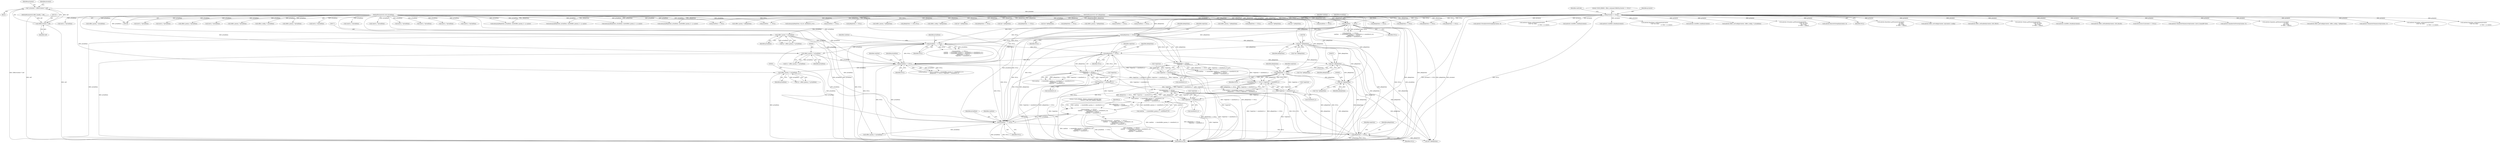 digraph "0_Android_aeea52da00d210587fb3ed895de3d5f2e0264c88_4@API" {
"1000972" [label="(Call,pReplyData == NULL||\n                        *replySize != sizeof(int32_t))"];
"1000973" [label="(Call,pReplyData == NULL)"];
"1000935" [label="(Call,(int *)pReplyData)"];
"1000788" [label="(Call,(int *)pReplyData)"];
"1000753" [label="(Call,pReplyData == NULL)"];
"1000114" [label="(MethodParameterIn,void *pReplyData)"];
"1000738" [label="(Call,pCmdData   == NULL)"];
"1000112" [label="(MethodParameterIn,void *pCmdData)"];
"1000152" [label="(Call,pContext == NULL)"];
"1000117" [label="(Call,* pContext = (EffectContext *) self)"];
"1000119" [label="(Call,(EffectContext *) self)"];
"1000109" [label="(MethodParameterIn,effect_handle_t  self)"];
"1000913" [label="(Call,pReplyData == NULL)"];
"1000875" [label="(Call,(int *)pReplyData)"];
"1000840" [label="(Call,pReplyData == NULL)"];
"1000814" [label="(Call,pCmdData   == NULL)"];
"1000770" [label="(Call,(effect_param_t *) pCmdData)"];
"1000901" [label="(Call,pCmdData == NULL)"];
"1000857" [label="(Call,(effect_param_t *) pCmdData)"];
"1000961" [label="(Call,pCmdData   == NULL)"];
"1000930" [label="(Call,(effect_param_t *) pCmdData)"];
"1000976" [label="(Call,*replySize != sizeof(int32_t))"];
"1000756" [label="(Call,*replySize != sizeof(int32_t))"];
"1000843" [label="(Call,*replySize != sizeof(int32_t))"];
"1000916" [label="(Call,*replySize != sizeof(int32_t))"];
"1000839" [label="(Call,pReplyData == NULL ||\n                    *replySize != sizeof(int32_t))"];
"1000752" [label="(Call,pReplyData == NULL||\n                    *replySize != sizeof(int32_t))"];
"1000912" [label="(Call,pReplyData == NULL || *replySize != sizeof(int32_t))"];
"1000964" [label="(Call,cmdSize    < (sizeof(effect_param_t) + sizeof(int32_t))||\n                        pReplyData == NULL||\n                        *replySize != sizeof(int32_t))"];
"1000960" [label="(Call,pCmdData   == NULL||\n                        cmdSize    < (sizeof(effect_param_t) + sizeof(int32_t))||\n                        pReplyData == NULL||\n                        *replySize != sizeof(int32_t))"];
"1001144" [label="(Call,(int32_t *)pCmdData)"];
"1001245" [label="(Call,(int32_t *)pCmdData)"];
"1000844" [label="(Call,*replySize)"];
"1000755" [label="(Identifier,NULL)"];
"1000754" [label="(Identifier,pReplyData)"];
"1000978" [label="(Identifier,replySize)"];
"1000115" [label="(Block,)"];
"1001162" [label="(Call,android::LvmEffect_enable(pContext))"];
"1000757" [label="(Call,*replySize)"];
"1000350" [label="(Call,memcpy(pReplyData, pCmdData, sizeof(effect_param_t) + p->psize))"];
"1000267" [label="(Call,android::Effect_setConfig(pContext, (effect_config_t *) pCmdData))"];
"1000816" [label="(Identifier,NULL)"];
"1000665" [label="(Call,memcpy(pReplyData, pCmdData, sizeof(effect_param_t) + p->psize))"];
"1000759" [label="(Call,sizeof(int32_t))"];
"1000919" [label="(Call,sizeof(int32_t))"];
"1000960" [label="(Call,pCmdData   == NULL||\n                        cmdSize    < (sizeof(effect_param_t) + sizeof(int32_t))||\n                        pReplyData == NULL||\n                        *replySize != sizeof(int32_t))"];
"1000976" [label="(Call,*replySize != sizeof(int32_t))"];
"1000315" [label="(Call,pCmdData == NULL)"];
"1000756" [label="(Call,*replySize != sizeof(int32_t))"];
"1000912" [label="(Call,pReplyData == NULL || *replySize != sizeof(int32_t))"];
"1001357" [label="(Call,memcpy(pReplyData, vol_ret, sizeof(int32_t)*2))"];
"1000974" [label="(Identifier,pReplyData)"];
"1000640" [label="(Call,pReplyData == NULL)"];
"1000839" [label="(Call,pReplyData == NULL ||\n                    *replySize != sizeof(int32_t))"];
"1000918" [label="(Identifier,replySize)"];
"1000676" [label="(Call,(effect_param_t *)pReplyData)"];
"1000845" [label="(Identifier,replySize)"];
"1000790" [label="(Identifier,pReplyData)"];
"1001281" [label="(Call,pReplyData == LVM_NULL)"];
"1000738" [label="(Call,pCmdData   == NULL)"];
"1001213" [label="(Call,(int32_t *)pCmdData)"];
"1000292" [label="(Call,(effect_config_t *)pReplyData)"];
"1000114" [label="(MethodParameterIn,void *pReplyData)"];
"1001075" [label="(Call,(uint32_t *)pCmdData)"];
"1000962" [label="(Identifier,pCmdData)"];
"1000964" [label="(Call,cmdSize    < (sizeof(effect_param_t) + sizeof(int32_t))||\n                        pReplyData == NULL||\n                        *replySize != sizeof(int32_t))"];
"1000772" [label="(Identifier,pCmdData)"];
"1000487" [label="(Call,android::Virtualizer_getParameter(pContext,\n                                                               (void *)p->data,\n                                                               &p->vsize,\n                                                               p->data + voffset))"];
"1001159" [label="(Call,(int32_t *)pCmdData)"];
"1000770" [label="(Call,(effect_param_t *) pCmdData)"];
"1000813" [label="(Call,pCmdData   == NULL ||\n                    cmdSize    > (sizeof(effect_param_t) + sizeof(int32_t) +sizeof(int32_t)) ||\n                    cmdSize    < (sizeof(effect_param_t) + sizeof(int32_t) +sizeof(int16_t)) ||\n                    pReplyData == NULL ||\n                    *replySize != sizeof(int32_t))"];
"1000662" [label="(Call,(effect_param_t *)pCmdData)"];
"1000843" [label="(Call,*replySize != sizeof(int32_t))"];
"1000453" [label="(Call,memcpy(pReplyData, pCmdData, sizeof(effect_param_t) + p->psize))"];
"1000186" [label="(Call,(int *) pReplyData)"];
"1000197" [label="(Call,android::BassSetStrength(pContext, 0))"];
"1000842" [label="(Identifier,NULL)"];
"1000913" [label="(Call,pReplyData == NULL)"];
"1000753" [label="(Call,pReplyData == NULL)"];
"1000152" [label="(Call,pContext == NULL)"];
"1000119" [label="(Call,(EffectContext *) self)"];
"1000384" [label="(Call,android::BassBoost_getParameter(pContext,\n                                                             p->data,\n                                                             &p->vsize,\n                                                             p->data + voffset))"];
"1000737" [label="(Call,pCmdData   == NULL||\n                    cmdSize    != (sizeof(effect_param_t) + sizeof(int32_t) +sizeof(int16_t))||\n                    pReplyData == NULL||\n                    *replySize != sizeof(int32_t))"];
"1000297" [label="(Call,android::Effect_setConfig(pContext, &pContext->config))"];
"1001037" [label="(Call,android::Effect_setEnabled(pContext, LVM_TRUE))"];
"1000699" [label="(Call,android::Volume_getParameter(pContext,\n                                                          (void *)p->data,\n                                                          &p->vsize,\n                                                          p->data + voffset))"];
"1000965" [label="(Call,cmdSize    < (sizeof(effect_param_t) + sizeof(int32_t)))"];
"1000901" [label="(Call,pCmdData == NULL)"];
"1001130" [label="(Call,android::LvmEffect_disable(pContext))"];
"1000121" [label="(Identifier,self)"];
"1000430" [label="(Call,pReplyData == NULL)"];
"1001230" [label="(Call,(int32_t *)pCmdData)"];
"1000162" [label="(Identifier,cmdCode)"];
"1000916" [label="(Call,*replySize != sizeof(int32_t))"];
"1001196" [label="(Call,(int32_t *)pCmdData)"];
"1000450" [label="(Call,(effect_param_t *)pCmdData)"];
"1000930" [label="(Call,(effect_param_t *) pCmdData)"];
"1001063" [label="(Call,android::Effect_setEnabled(pContext, LVM_FALSE))"];
"1001127" [label="(Call,(int32_t *)pCmdData)"];
"1000347" [label="(Call,(effect_param_t *)pCmdData)"];
"1000229" [label="(Call,(int *) pReplyData)"];
"1000973" [label="(Call,pReplyData == NULL)"];
"1000151" [label="(ControlStructure,if (pContext == NULL))"];
"1001364" [label="(Call,android::VolumeSetVolumeLevel(pContext, (int16_t)(maxdB*100)))"];
"1000248" [label="(Call,pReplyData  == NULL)"];
"1001044" [label="(Call,pReplyData == NULL)"];
"1000217" [label="(Call,android::EqualizerSetPreset(pContext, 0))"];
"1000959" [label="(ControlStructure,if (    pCmdData   == NULL||\n                        cmdSize    < (sizeof(effect_param_t) + sizeof(int32_t))||\n                        pReplyData == NULL||\n                        *replySize != sizeof(int32_t)))"];
"1000594" [label="(Call,android::Equalizer_getParameter(pContext,\n                                                             p->data,\n                                                             &p->vsize,\n                                                             p->data + voffset))"];
"1000934" [label="(Call,*(int *)pReplyData)"];
"1001060" [label="(Call,(int *)pReplyData)"];
"1000937" [label="(Identifier,pReplyData)"];
"1000157" [label="(Literal,\"\tLVM_ERROR : Effect_command ERROR pContext == NULL\")"];
"1000906" [label="(Identifier,cmdSize)"];
"1000523" [label="(Call,pCmdData == NULL)"];
"1000819" [label="(Identifier,cmdSize)"];
"1000900" [label="(Call,pCmdData == NULL || cmdSize < (sizeof(effect_param_t) + sizeof(int32_t)) ||\n                    pReplyData == NULL || *replySize != sizeof(int32_t))"];
"1000928" [label="(Call,*p = (effect_param_t *) pCmdData)"];
"1000904" [label="(Call,cmdSize < (sizeof(effect_param_t) + sizeof(int32_t)) ||\n                    pReplyData == NULL || *replySize != sizeof(int32_t))"];
"1000975" [label="(Identifier,NULL)"];
"1000276" [label="(Call,pReplyData == NULL)"];
"1000814" [label="(Call,pCmdData   == NULL)"];
"1000846" [label="(Call,sizeof(int32_t))"];
"1000914" [label="(Identifier,pReplyData)"];
"1000290" [label="(Call,android::Effect_getConfig(pContext, (effect_config_t *)pReplyData))"];
"1000758" [label="(Identifier,replySize)"];
"1000327" [label="(Call,pReplyData == NULL)"];
"1000983" [label="(Literal,\"\tLVM_ERROR : Volume_command cmdCode Case: \"\n                             \"EFFECT_CMD_SET_PARAM: ERROR\")"];
"1000752" [label="(Call,pReplyData == NULL||\n                    *replySize != sizeof(int32_t))"];
"1000977" [label="(Call,*replySize)"];
"1000815" [label="(Identifier,pCmdData)"];
"1000743" [label="(Identifier,cmdSize)"];
"1000989" [label="(Identifier,p)"];
"1000788" [label="(Call,(int *)pReplyData)"];
"1000741" [label="(Call,cmdSize    != (sizeof(effect_param_t) + sizeof(int32_t) +sizeof(int16_t))||\n                    pReplyData == NULL||\n                    *replySize != sizeof(int32_t))"];
"1000167" [label="(Call,pReplyData == NULL)"];
"1000361" [label="(Call,(effect_param_t *)pReplyData)"];
"1000269" [label="(Call,(effect_config_t *) pCmdData)"];
"1000979" [label="(Call,sizeof(int32_t))"];
"1000961" [label="(Call,pCmdData   == NULL)"];
"1000995" [label="(Call,(int *)pReplyData)"];
"1000232" [label="(Call,android::VolumeSetVolumeLevel(pContext, 0))"];
"1000878" [label="(Call,android::Virtualizer_setParameter(pContext,\n (void *)p->data,\n                                                                       p->data + p->psize))"];
"1000740" [label="(Identifier,NULL)"];
"1000571" [label="(Call,(effect_param_t *)pReplyData)"];
"1000966" [label="(Identifier,cmdSize)"];
"1000859" [label="(Identifier,pCmdData)"];
"1000109" [label="(MethodParameterIn,effect_handle_t  self)"];
"1000535" [label="(Call,pReplyData == NULL)"];
"1000118" [label="(Identifier,pContext)"];
"1000903" [label="(Identifier,NULL)"];
"1000841" [label="(Identifier,pReplyData)"];
"1000557" [label="(Call,(effect_param_t *)pCmdData)"];
"1000874" [label="(Call,*(int *)pReplyData)"];
"1000418" [label="(Call,pCmdData == NULL)"];
"1000932" [label="(Identifier,pCmdData)"];
"1000112" [label="(MethodParameterIn,void *pCmdData)"];
"1000938" [label="(Call,android::Equalizer_setParameter(pContext,\n (void *)p->data,\n                                                                     p->data + p->psize))"];
"1000207" [label="(Call,android::VirtualizerSetStrength(pContext, 0))"];
"1001110" [label="(Call,(int32_t *)pCmdData)"];
"1000739" [label="(Identifier,pCmdData)"];
"1000902" [label="(Identifier,pCmdData)"];
"1001034" [label="(Call,(int *)pReplyData)"];
"1000560" [label="(Call,memcpy(pReplyData, pCmdData, sizeof(effect_param_t) + p->psize))"];
"1000787" [label="(Call,*(int *)pReplyData)"];
"1001306" [label="(Call,(uint32_t *)pCmdData)"];
"1000126" [label="(Identifier,pContext)"];
"1000153" [label="(Identifier,pContext)"];
"1000998" [label="(Call,android::Volume_setParameter(pContext,\n (void *)p->data,\n                                                                 p->data + p->psize))"];
"1000855" [label="(Call,*p = (effect_param_t *) pCmdData)"];
"1000935" [label="(Call,(int *)pReplyData)"];
"1000828" [label="(Call,cmdSize    < (sizeof(effect_param_t) + sizeof(int32_t) +sizeof(int16_t)) ||\n                    pReplyData == NULL ||\n                    *replySize != sizeof(int32_t))"];
"1000972" [label="(Call,pReplyData == NULL||\n                        *replySize != sizeof(int32_t))"];
"1001313" [label="(Call,(uint32_t *)pCmdData)"];
"1000117" [label="(Call,* pContext = (EffectContext *) self)"];
"1000857" [label="(Call,(effect_param_t *) pCmdData)"];
"1001018" [label="(Call,pReplyData == NULL)"];
"1000877" [label="(Identifier,pReplyData)"];
"1000917" [label="(Call,*replySize)"];
"1001288" [label="(Call,pCmdData == NULL)"];
"1000990" [label="(Call,(effect_param_t *) pCmdData)"];
"1000875" [label="(Call,(int *)pReplyData)"];
"1001424" [label="(MethodReturn,int)"];
"1000768" [label="(Call,*p = (effect_param_t *) pCmdData)"];
"1001248" [label="(Call,android::LvmEffect_enable(pContext))"];
"1000264" [label="(Call,(int *) pReplyData)"];
"1000154" [label="(Identifier,NULL)"];
"1001216" [label="(Call,android::LvmEffect_disable(pContext))"];
"1000915" [label="(Identifier,NULL)"];
"1000791" [label="(Call,android::BassBoost_setParameter(pContext,\n (void *)p->data,\n                                                                    p->data + p->psize))"];
"1000963" [label="(Identifier,NULL)"];
"1000464" [label="(Call,(effect_param_t *)pReplyData)"];
"1000628" [label="(Call,pCmdData == NULL)"];
"1000840" [label="(Call,pReplyData == NULL)"];
"1000239" [label="(Call,pCmdData    == NULL)"];
"1000972" -> "1000964"  [label="AST: "];
"1000972" -> "1000973"  [label="CFG: "];
"1000972" -> "1000976"  [label="CFG: "];
"1000973" -> "1000972"  [label="AST: "];
"1000976" -> "1000972"  [label="AST: "];
"1000964" -> "1000972"  [label="CFG: "];
"1000972" -> "1001424"  [label="DDG: pReplyData == NULL"];
"1000972" -> "1001424"  [label="DDG: *replySize != sizeof(int32_t)"];
"1000972" -> "1000964"  [label="DDG: pReplyData == NULL"];
"1000972" -> "1000964"  [label="DDG: *replySize != sizeof(int32_t)"];
"1000973" -> "1000972"  [label="DDG: pReplyData"];
"1000973" -> "1000972"  [label="DDG: NULL"];
"1000976" -> "1000972"  [label="DDG: *replySize"];
"1000839" -> "1000972"  [label="DDG: *replySize != sizeof(int32_t)"];
"1000912" -> "1000972"  [label="DDG: *replySize != sizeof(int32_t)"];
"1000752" -> "1000972"  [label="DDG: *replySize != sizeof(int32_t)"];
"1000973" -> "1000975"  [label="CFG: "];
"1000974" -> "1000973"  [label="AST: "];
"1000975" -> "1000973"  [label="AST: "];
"1000978" -> "1000973"  [label="CFG: "];
"1000973" -> "1001424"  [label="DDG: pReplyData"];
"1000973" -> "1001424"  [label="DDG: NULL"];
"1000935" -> "1000973"  [label="DDG: pReplyData"];
"1000788" -> "1000973"  [label="DDG: pReplyData"];
"1000875" -> "1000973"  [label="DDG: pReplyData"];
"1000114" -> "1000973"  [label="DDG: pReplyData"];
"1000961" -> "1000973"  [label="DDG: NULL"];
"1000973" -> "1000995"  [label="DDG: pReplyData"];
"1000935" -> "1000934"  [label="AST: "];
"1000935" -> "1000937"  [label="CFG: "];
"1000936" -> "1000935"  [label="AST: "];
"1000937" -> "1000935"  [label="AST: "];
"1000934" -> "1000935"  [label="CFG: "];
"1000935" -> "1001424"  [label="DDG: pReplyData"];
"1000788" -> "1000935"  [label="DDG: pReplyData"];
"1000913" -> "1000935"  [label="DDG: pReplyData"];
"1000875" -> "1000935"  [label="DDG: pReplyData"];
"1000114" -> "1000935"  [label="DDG: pReplyData"];
"1000935" -> "1000995"  [label="DDG: pReplyData"];
"1000788" -> "1000787"  [label="AST: "];
"1000788" -> "1000790"  [label="CFG: "];
"1000789" -> "1000788"  [label="AST: "];
"1000790" -> "1000788"  [label="AST: "];
"1000787" -> "1000788"  [label="CFG: "];
"1000788" -> "1001424"  [label="DDG: pReplyData"];
"1000753" -> "1000788"  [label="DDG: pReplyData"];
"1000114" -> "1000788"  [label="DDG: pReplyData"];
"1000788" -> "1000840"  [label="DDG: pReplyData"];
"1000788" -> "1000875"  [label="DDG: pReplyData"];
"1000788" -> "1000913"  [label="DDG: pReplyData"];
"1000788" -> "1000995"  [label="DDG: pReplyData"];
"1000753" -> "1000752"  [label="AST: "];
"1000753" -> "1000755"  [label="CFG: "];
"1000754" -> "1000753"  [label="AST: "];
"1000755" -> "1000753"  [label="AST: "];
"1000758" -> "1000753"  [label="CFG: "];
"1000752" -> "1000753"  [label="CFG: "];
"1000753" -> "1001424"  [label="DDG: pReplyData"];
"1000753" -> "1001424"  [label="DDG: NULL"];
"1000753" -> "1000752"  [label="DDG: pReplyData"];
"1000753" -> "1000752"  [label="DDG: NULL"];
"1000114" -> "1000753"  [label="DDG: pReplyData"];
"1000738" -> "1000753"  [label="DDG: NULL"];
"1000753" -> "1000814"  [label="DDG: NULL"];
"1000753" -> "1000901"  [label="DDG: NULL"];
"1000753" -> "1000961"  [label="DDG: NULL"];
"1000114" -> "1000108"  [label="AST: "];
"1000114" -> "1001424"  [label="DDG: pReplyData"];
"1000114" -> "1000167"  [label="DDG: pReplyData"];
"1000114" -> "1000186"  [label="DDG: pReplyData"];
"1000114" -> "1000229"  [label="DDG: pReplyData"];
"1000114" -> "1000248"  [label="DDG: pReplyData"];
"1000114" -> "1000264"  [label="DDG: pReplyData"];
"1000114" -> "1000276"  [label="DDG: pReplyData"];
"1000114" -> "1000292"  [label="DDG: pReplyData"];
"1000114" -> "1000327"  [label="DDG: pReplyData"];
"1000114" -> "1000350"  [label="DDG: pReplyData"];
"1000114" -> "1000361"  [label="DDG: pReplyData"];
"1000114" -> "1000430"  [label="DDG: pReplyData"];
"1000114" -> "1000453"  [label="DDG: pReplyData"];
"1000114" -> "1000464"  [label="DDG: pReplyData"];
"1000114" -> "1000535"  [label="DDG: pReplyData"];
"1000114" -> "1000560"  [label="DDG: pReplyData"];
"1000114" -> "1000571"  [label="DDG: pReplyData"];
"1000114" -> "1000640"  [label="DDG: pReplyData"];
"1000114" -> "1000665"  [label="DDG: pReplyData"];
"1000114" -> "1000676"  [label="DDG: pReplyData"];
"1000114" -> "1000840"  [label="DDG: pReplyData"];
"1000114" -> "1000875"  [label="DDG: pReplyData"];
"1000114" -> "1000913"  [label="DDG: pReplyData"];
"1000114" -> "1000995"  [label="DDG: pReplyData"];
"1000114" -> "1001018"  [label="DDG: pReplyData"];
"1000114" -> "1001034"  [label="DDG: pReplyData"];
"1000114" -> "1001044"  [label="DDG: pReplyData"];
"1000114" -> "1001060"  [label="DDG: pReplyData"];
"1000114" -> "1001281"  [label="DDG: pReplyData"];
"1000114" -> "1001357"  [label="DDG: pReplyData"];
"1000738" -> "1000737"  [label="AST: "];
"1000738" -> "1000740"  [label="CFG: "];
"1000739" -> "1000738"  [label="AST: "];
"1000740" -> "1000738"  [label="AST: "];
"1000743" -> "1000738"  [label="CFG: "];
"1000737" -> "1000738"  [label="CFG: "];
"1000738" -> "1001424"  [label="DDG: pCmdData"];
"1000738" -> "1001424"  [label="DDG: NULL"];
"1000738" -> "1000737"  [label="DDG: pCmdData"];
"1000738" -> "1000737"  [label="DDG: NULL"];
"1000112" -> "1000738"  [label="DDG: pCmdData"];
"1000152" -> "1000738"  [label="DDG: NULL"];
"1000738" -> "1000770"  [label="DDG: pCmdData"];
"1000738" -> "1000814"  [label="DDG: NULL"];
"1000738" -> "1000901"  [label="DDG: NULL"];
"1000738" -> "1000961"  [label="DDG: NULL"];
"1000112" -> "1000108"  [label="AST: "];
"1000112" -> "1001424"  [label="DDG: pCmdData"];
"1000112" -> "1000239"  [label="DDG: pCmdData"];
"1000112" -> "1000269"  [label="DDG: pCmdData"];
"1000112" -> "1000315"  [label="DDG: pCmdData"];
"1000112" -> "1000347"  [label="DDG: pCmdData"];
"1000112" -> "1000350"  [label="DDG: pCmdData"];
"1000112" -> "1000418"  [label="DDG: pCmdData"];
"1000112" -> "1000450"  [label="DDG: pCmdData"];
"1000112" -> "1000453"  [label="DDG: pCmdData"];
"1000112" -> "1000523"  [label="DDG: pCmdData"];
"1000112" -> "1000557"  [label="DDG: pCmdData"];
"1000112" -> "1000560"  [label="DDG: pCmdData"];
"1000112" -> "1000628"  [label="DDG: pCmdData"];
"1000112" -> "1000662"  [label="DDG: pCmdData"];
"1000112" -> "1000665"  [label="DDG: pCmdData"];
"1000112" -> "1000770"  [label="DDG: pCmdData"];
"1000112" -> "1000814"  [label="DDG: pCmdData"];
"1000112" -> "1000857"  [label="DDG: pCmdData"];
"1000112" -> "1000901"  [label="DDG: pCmdData"];
"1000112" -> "1000930"  [label="DDG: pCmdData"];
"1000112" -> "1000961"  [label="DDG: pCmdData"];
"1000112" -> "1000990"  [label="DDG: pCmdData"];
"1000112" -> "1001075"  [label="DDG: pCmdData"];
"1000112" -> "1001110"  [label="DDG: pCmdData"];
"1000112" -> "1001127"  [label="DDG: pCmdData"];
"1000112" -> "1001144"  [label="DDG: pCmdData"];
"1000112" -> "1001159"  [label="DDG: pCmdData"];
"1000112" -> "1001196"  [label="DDG: pCmdData"];
"1000112" -> "1001213"  [label="DDG: pCmdData"];
"1000112" -> "1001230"  [label="DDG: pCmdData"];
"1000112" -> "1001245"  [label="DDG: pCmdData"];
"1000112" -> "1001288"  [label="DDG: pCmdData"];
"1000112" -> "1001306"  [label="DDG: pCmdData"];
"1000112" -> "1001313"  [label="DDG: pCmdData"];
"1000152" -> "1000151"  [label="AST: "];
"1000152" -> "1000154"  [label="CFG: "];
"1000153" -> "1000152"  [label="AST: "];
"1000154" -> "1000152"  [label="AST: "];
"1000157" -> "1000152"  [label="CFG: "];
"1000162" -> "1000152"  [label="CFG: "];
"1000152" -> "1001424"  [label="DDG: pContext == NULL"];
"1000152" -> "1001424"  [label="DDG: pContext"];
"1000152" -> "1001424"  [label="DDG: NULL"];
"1000117" -> "1000152"  [label="DDG: pContext"];
"1000152" -> "1000167"  [label="DDG: NULL"];
"1000152" -> "1000197"  [label="DDG: pContext"];
"1000152" -> "1000207"  [label="DDG: pContext"];
"1000152" -> "1000217"  [label="DDG: pContext"];
"1000152" -> "1000232"  [label="DDG: pContext"];
"1000152" -> "1000239"  [label="DDG: NULL"];
"1000152" -> "1000267"  [label="DDG: pContext"];
"1000152" -> "1000276"  [label="DDG: NULL"];
"1000152" -> "1000290"  [label="DDG: pContext"];
"1000152" -> "1000297"  [label="DDG: pContext"];
"1000152" -> "1000315"  [label="DDG: NULL"];
"1000152" -> "1000384"  [label="DDG: pContext"];
"1000152" -> "1000418"  [label="DDG: NULL"];
"1000152" -> "1000487"  [label="DDG: pContext"];
"1000152" -> "1000523"  [label="DDG: NULL"];
"1000152" -> "1000594"  [label="DDG: pContext"];
"1000152" -> "1000628"  [label="DDG: NULL"];
"1000152" -> "1000699"  [label="DDG: pContext"];
"1000152" -> "1000791"  [label="DDG: pContext"];
"1000152" -> "1000814"  [label="DDG: NULL"];
"1000152" -> "1000878"  [label="DDG: pContext"];
"1000152" -> "1000901"  [label="DDG: NULL"];
"1000152" -> "1000938"  [label="DDG: pContext"];
"1000152" -> "1000961"  [label="DDG: NULL"];
"1000152" -> "1000998"  [label="DDG: pContext"];
"1000152" -> "1001018"  [label="DDG: NULL"];
"1000152" -> "1001037"  [label="DDG: pContext"];
"1000152" -> "1001044"  [label="DDG: NULL"];
"1000152" -> "1001063"  [label="DDG: pContext"];
"1000152" -> "1001130"  [label="DDG: pContext"];
"1000152" -> "1001162"  [label="DDG: pContext"];
"1000152" -> "1001216"  [label="DDG: pContext"];
"1000152" -> "1001248"  [label="DDG: pContext"];
"1000152" -> "1001288"  [label="DDG: NULL"];
"1000152" -> "1001364"  [label="DDG: pContext"];
"1000117" -> "1000115"  [label="AST: "];
"1000117" -> "1000119"  [label="CFG: "];
"1000118" -> "1000117"  [label="AST: "];
"1000119" -> "1000117"  [label="AST: "];
"1000126" -> "1000117"  [label="CFG: "];
"1000117" -> "1001424"  [label="DDG: (EffectContext *) self"];
"1000119" -> "1000117"  [label="DDG: self"];
"1000119" -> "1000121"  [label="CFG: "];
"1000120" -> "1000119"  [label="AST: "];
"1000121" -> "1000119"  [label="AST: "];
"1000119" -> "1001424"  [label="DDG: self"];
"1000109" -> "1000119"  [label="DDG: self"];
"1000109" -> "1000108"  [label="AST: "];
"1000109" -> "1001424"  [label="DDG: self"];
"1000913" -> "1000912"  [label="AST: "];
"1000913" -> "1000915"  [label="CFG: "];
"1000914" -> "1000913"  [label="AST: "];
"1000915" -> "1000913"  [label="AST: "];
"1000918" -> "1000913"  [label="CFG: "];
"1000912" -> "1000913"  [label="CFG: "];
"1000913" -> "1001424"  [label="DDG: pReplyData"];
"1000913" -> "1001424"  [label="DDG: NULL"];
"1000913" -> "1000912"  [label="DDG: pReplyData"];
"1000913" -> "1000912"  [label="DDG: NULL"];
"1000875" -> "1000913"  [label="DDG: pReplyData"];
"1000901" -> "1000913"  [label="DDG: NULL"];
"1000913" -> "1000961"  [label="DDG: NULL"];
"1000875" -> "1000874"  [label="AST: "];
"1000875" -> "1000877"  [label="CFG: "];
"1000876" -> "1000875"  [label="AST: "];
"1000877" -> "1000875"  [label="AST: "];
"1000874" -> "1000875"  [label="CFG: "];
"1000875" -> "1001424"  [label="DDG: pReplyData"];
"1000840" -> "1000875"  [label="DDG: pReplyData"];
"1000875" -> "1000995"  [label="DDG: pReplyData"];
"1000840" -> "1000839"  [label="AST: "];
"1000840" -> "1000842"  [label="CFG: "];
"1000841" -> "1000840"  [label="AST: "];
"1000842" -> "1000840"  [label="AST: "];
"1000845" -> "1000840"  [label="CFG: "];
"1000839" -> "1000840"  [label="CFG: "];
"1000840" -> "1001424"  [label="DDG: NULL"];
"1000840" -> "1001424"  [label="DDG: pReplyData"];
"1000840" -> "1000839"  [label="DDG: pReplyData"];
"1000840" -> "1000839"  [label="DDG: NULL"];
"1000814" -> "1000840"  [label="DDG: NULL"];
"1000840" -> "1000901"  [label="DDG: NULL"];
"1000840" -> "1000961"  [label="DDG: NULL"];
"1000814" -> "1000813"  [label="AST: "];
"1000814" -> "1000816"  [label="CFG: "];
"1000815" -> "1000814"  [label="AST: "];
"1000816" -> "1000814"  [label="AST: "];
"1000819" -> "1000814"  [label="CFG: "];
"1000813" -> "1000814"  [label="CFG: "];
"1000814" -> "1001424"  [label="DDG: NULL"];
"1000814" -> "1001424"  [label="DDG: pCmdData"];
"1000814" -> "1000813"  [label="DDG: pCmdData"];
"1000814" -> "1000813"  [label="DDG: NULL"];
"1000770" -> "1000814"  [label="DDG: pCmdData"];
"1000814" -> "1000857"  [label="DDG: pCmdData"];
"1000814" -> "1000901"  [label="DDG: NULL"];
"1000814" -> "1000961"  [label="DDG: NULL"];
"1000770" -> "1000768"  [label="AST: "];
"1000770" -> "1000772"  [label="CFG: "];
"1000771" -> "1000770"  [label="AST: "];
"1000772" -> "1000770"  [label="AST: "];
"1000768" -> "1000770"  [label="CFG: "];
"1000770" -> "1001424"  [label="DDG: pCmdData"];
"1000770" -> "1000768"  [label="DDG: pCmdData"];
"1000770" -> "1000901"  [label="DDG: pCmdData"];
"1000770" -> "1000961"  [label="DDG: pCmdData"];
"1000901" -> "1000900"  [label="AST: "];
"1000901" -> "1000903"  [label="CFG: "];
"1000902" -> "1000901"  [label="AST: "];
"1000903" -> "1000901"  [label="AST: "];
"1000906" -> "1000901"  [label="CFG: "];
"1000900" -> "1000901"  [label="CFG: "];
"1000901" -> "1001424"  [label="DDG: NULL"];
"1000901" -> "1001424"  [label="DDG: pCmdData"];
"1000901" -> "1000900"  [label="DDG: pCmdData"];
"1000901" -> "1000900"  [label="DDG: NULL"];
"1000857" -> "1000901"  [label="DDG: pCmdData"];
"1000901" -> "1000930"  [label="DDG: pCmdData"];
"1000901" -> "1000961"  [label="DDG: NULL"];
"1000857" -> "1000855"  [label="AST: "];
"1000857" -> "1000859"  [label="CFG: "];
"1000858" -> "1000857"  [label="AST: "];
"1000859" -> "1000857"  [label="AST: "];
"1000855" -> "1000857"  [label="CFG: "];
"1000857" -> "1001424"  [label="DDG: pCmdData"];
"1000857" -> "1000855"  [label="DDG: pCmdData"];
"1000857" -> "1000961"  [label="DDG: pCmdData"];
"1000961" -> "1000960"  [label="AST: "];
"1000961" -> "1000963"  [label="CFG: "];
"1000962" -> "1000961"  [label="AST: "];
"1000963" -> "1000961"  [label="AST: "];
"1000966" -> "1000961"  [label="CFG: "];
"1000960" -> "1000961"  [label="CFG: "];
"1000961" -> "1001424"  [label="DDG: pCmdData"];
"1000961" -> "1001424"  [label="DDG: NULL"];
"1000961" -> "1000960"  [label="DDG: pCmdData"];
"1000961" -> "1000960"  [label="DDG: NULL"];
"1000930" -> "1000961"  [label="DDG: pCmdData"];
"1000961" -> "1000990"  [label="DDG: pCmdData"];
"1000930" -> "1000928"  [label="AST: "];
"1000930" -> "1000932"  [label="CFG: "];
"1000931" -> "1000930"  [label="AST: "];
"1000932" -> "1000930"  [label="AST: "];
"1000928" -> "1000930"  [label="CFG: "];
"1000930" -> "1001424"  [label="DDG: pCmdData"];
"1000930" -> "1000928"  [label="DDG: pCmdData"];
"1000976" -> "1000979"  [label="CFG: "];
"1000977" -> "1000976"  [label="AST: "];
"1000979" -> "1000976"  [label="AST: "];
"1000976" -> "1001424"  [label="DDG: *replySize"];
"1000756" -> "1000976"  [label="DDG: *replySize"];
"1000843" -> "1000976"  [label="DDG: *replySize"];
"1000916" -> "1000976"  [label="DDG: *replySize"];
"1000756" -> "1000752"  [label="AST: "];
"1000756" -> "1000759"  [label="CFG: "];
"1000757" -> "1000756"  [label="AST: "];
"1000759" -> "1000756"  [label="AST: "];
"1000752" -> "1000756"  [label="CFG: "];
"1000756" -> "1001424"  [label="DDG: *replySize"];
"1000756" -> "1000752"  [label="DDG: *replySize"];
"1000756" -> "1000843"  [label="DDG: *replySize"];
"1000756" -> "1000916"  [label="DDG: *replySize"];
"1000843" -> "1000839"  [label="AST: "];
"1000843" -> "1000846"  [label="CFG: "];
"1000844" -> "1000843"  [label="AST: "];
"1000846" -> "1000843"  [label="AST: "];
"1000839" -> "1000843"  [label="CFG: "];
"1000843" -> "1001424"  [label="DDG: *replySize"];
"1000843" -> "1000839"  [label="DDG: *replySize"];
"1000843" -> "1000916"  [label="DDG: *replySize"];
"1000916" -> "1000912"  [label="AST: "];
"1000916" -> "1000919"  [label="CFG: "];
"1000917" -> "1000916"  [label="AST: "];
"1000919" -> "1000916"  [label="AST: "];
"1000912" -> "1000916"  [label="CFG: "];
"1000916" -> "1001424"  [label="DDG: *replySize"];
"1000916" -> "1000912"  [label="DDG: *replySize"];
"1000839" -> "1000828"  [label="AST: "];
"1000828" -> "1000839"  [label="CFG: "];
"1000839" -> "1001424"  [label="DDG: *replySize != sizeof(int32_t)"];
"1000839" -> "1001424"  [label="DDG: pReplyData == NULL"];
"1000839" -> "1000828"  [label="DDG: pReplyData == NULL"];
"1000839" -> "1000828"  [label="DDG: *replySize != sizeof(int32_t)"];
"1000752" -> "1000839"  [label="DDG: *replySize != sizeof(int32_t)"];
"1000839" -> "1000912"  [label="DDG: *replySize != sizeof(int32_t)"];
"1000752" -> "1000741"  [label="AST: "];
"1000741" -> "1000752"  [label="CFG: "];
"1000752" -> "1001424"  [label="DDG: pReplyData == NULL"];
"1000752" -> "1001424"  [label="DDG: *replySize != sizeof(int32_t)"];
"1000752" -> "1000741"  [label="DDG: pReplyData == NULL"];
"1000752" -> "1000741"  [label="DDG: *replySize != sizeof(int32_t)"];
"1000752" -> "1000912"  [label="DDG: *replySize != sizeof(int32_t)"];
"1000912" -> "1000904"  [label="AST: "];
"1000904" -> "1000912"  [label="CFG: "];
"1000912" -> "1001424"  [label="DDG: *replySize != sizeof(int32_t)"];
"1000912" -> "1001424"  [label="DDG: pReplyData == NULL"];
"1000912" -> "1000904"  [label="DDG: pReplyData == NULL"];
"1000912" -> "1000904"  [label="DDG: *replySize != sizeof(int32_t)"];
"1000964" -> "1000960"  [label="AST: "];
"1000964" -> "1000965"  [label="CFG: "];
"1000965" -> "1000964"  [label="AST: "];
"1000960" -> "1000964"  [label="CFG: "];
"1000964" -> "1001424"  [label="DDG: pReplyData == NULL||\n                        *replySize != sizeof(int32_t)"];
"1000964" -> "1001424"  [label="DDG: cmdSize    < (sizeof(effect_param_t) + sizeof(int32_t))"];
"1000964" -> "1000960"  [label="DDG: cmdSize    < (sizeof(effect_param_t) + sizeof(int32_t))"];
"1000964" -> "1000960"  [label="DDG: pReplyData == NULL||\n                        *replySize != sizeof(int32_t)"];
"1000965" -> "1000964"  [label="DDG: cmdSize"];
"1000965" -> "1000964"  [label="DDG: sizeof(effect_param_t) + sizeof(int32_t)"];
"1000960" -> "1000959"  [label="AST: "];
"1000983" -> "1000960"  [label="CFG: "];
"1000989" -> "1000960"  [label="CFG: "];
"1000960" -> "1001424"  [label="DDG: cmdSize    < (sizeof(effect_param_t) + sizeof(int32_t))||\n                        pReplyData == NULL||\n                        *replySize != sizeof(int32_t)"];
"1000960" -> "1001424"  [label="DDG: pCmdData   == NULL"];
"1000960" -> "1001424"  [label="DDG: pCmdData   == NULL||\n                        cmdSize    < (sizeof(effect_param_t) + sizeof(int32_t))||\n                        pReplyData == NULL||\n                        *replySize != sizeof(int32_t)"];
}
